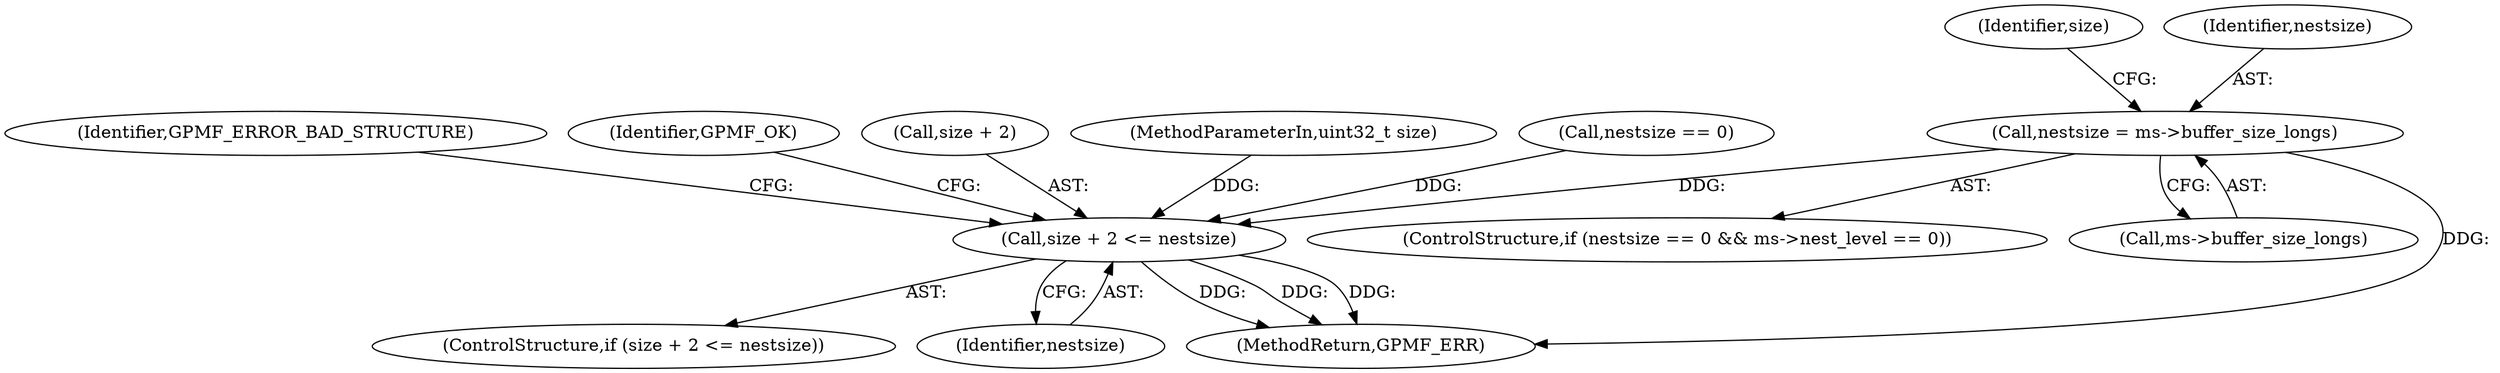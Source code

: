 digraph "0_gpmf-parser_341f12cd5b97ab419e53853ca00176457c9f1681@pointer" {
"1000130" [label="(Call,nestsize = ms->buffer_size_longs)"];
"1000136" [label="(Call,size + 2 <= nestsize)"];
"1000144" [label="(Identifier,GPMF_ERROR_BAD_STRUCTURE)"];
"1000142" [label="(Identifier,GPMF_OK)"];
"1000138" [label="(Identifier,size)"];
"1000130" [label="(Call,nestsize = ms->buffer_size_longs)"];
"1000131" [label="(Identifier,nestsize)"];
"1000120" [label="(ControlStructure,if (nestsize == 0 && ms->nest_level == 0))"];
"1000132" [label="(Call,ms->buffer_size_longs)"];
"1000135" [label="(ControlStructure,if (size + 2 <= nestsize))"];
"1000137" [label="(Call,size + 2)"];
"1000136" [label="(Call,size + 2 <= nestsize)"];
"1000140" [label="(Identifier,nestsize)"];
"1000103" [label="(MethodParameterIn,uint32_t size)"];
"1000145" [label="(MethodReturn,GPMF_ERR)"];
"1000122" [label="(Call,nestsize == 0)"];
"1000130" -> "1000120"  [label="AST: "];
"1000130" -> "1000132"  [label="CFG: "];
"1000131" -> "1000130"  [label="AST: "];
"1000132" -> "1000130"  [label="AST: "];
"1000138" -> "1000130"  [label="CFG: "];
"1000130" -> "1000145"  [label="DDG: "];
"1000130" -> "1000136"  [label="DDG: "];
"1000136" -> "1000135"  [label="AST: "];
"1000136" -> "1000140"  [label="CFG: "];
"1000137" -> "1000136"  [label="AST: "];
"1000140" -> "1000136"  [label="AST: "];
"1000142" -> "1000136"  [label="CFG: "];
"1000144" -> "1000136"  [label="CFG: "];
"1000136" -> "1000145"  [label="DDG: "];
"1000136" -> "1000145"  [label="DDG: "];
"1000136" -> "1000145"  [label="DDG: "];
"1000103" -> "1000136"  [label="DDG: "];
"1000122" -> "1000136"  [label="DDG: "];
}
